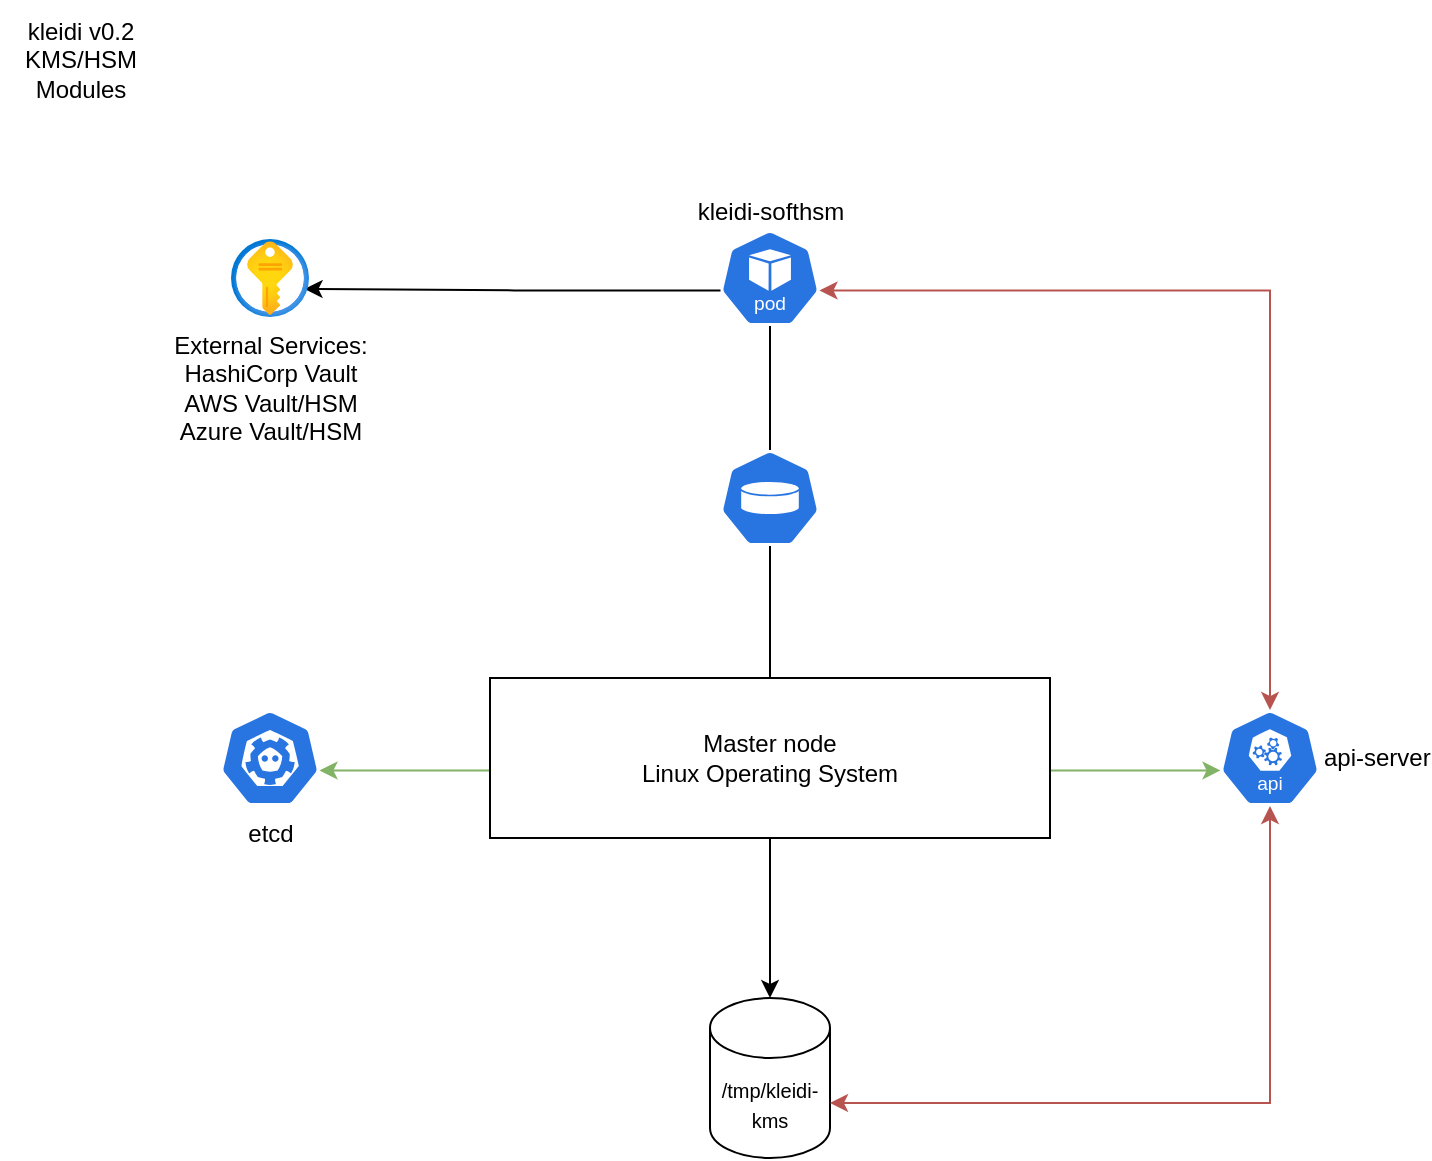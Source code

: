 <mxfile version="24.2.1" type="device">
  <diagram name="Page-1" id="hP-I53t2JYXz8ZBBUXBX">
    <mxGraphModel dx="1276" dy="888" grid="1" gridSize="10" guides="1" tooltips="1" connect="1" arrows="1" fold="1" page="1" pageScale="1" pageWidth="850" pageHeight="1100" math="0" shadow="0">
      <root>
        <mxCell id="0" />
        <mxCell id="1" parent="0" />
        <mxCell id="7oPXKLgTGgLp6nDbqEUT-3" value="&lt;span style=&quot;font-size: 10px;&quot;&gt;/tmp/kleidi-kms&lt;/span&gt;" style="shape=cylinder3;whiteSpace=wrap;html=1;boundedLbl=1;backgroundOutline=1;size=15;" vertex="1" parent="1">
          <mxGeometry x="395" y="504" width="60" height="80" as="geometry" />
        </mxCell>
        <mxCell id="7oPXKLgTGgLp6nDbqEUT-15" value="kleidi-softhsm" style="aspect=fixed;sketch=0;html=1;dashed=0;whitespace=wrap;fillColor=#2875E2;strokeColor=#ffffff;points=[[0.005,0.63,0],[0.1,0.2,0],[0.9,0.2,0],[0.5,0,0],[0.995,0.63,0],[0.72,0.99,0],[0.5,1,0],[0.28,0.99,0]];shape=mxgraph.kubernetes.icon2;kubernetesLabel=1;prIcon=pod;labelPosition=center;verticalLabelPosition=top;align=center;verticalAlign=bottom;" vertex="1" parent="1">
          <mxGeometry x="400" y="120" width="50" height="48" as="geometry" />
        </mxCell>
        <mxCell id="7oPXKLgTGgLp6nDbqEUT-35" style="edgeStyle=orthogonalEdgeStyle;rounded=0;orthogonalLoop=1;jettySize=auto;html=1;exitX=0.5;exitY=1;exitDx=0;exitDy=0;exitPerimeter=0;" edge="1" parent="1" source="7oPXKLgTGgLp6nDbqEUT-21" target="7oPXKLgTGgLp6nDbqEUT-3">
          <mxGeometry relative="1" as="geometry" />
        </mxCell>
        <mxCell id="7oPXKLgTGgLp6nDbqEUT-21" value="" style="aspect=fixed;sketch=0;html=1;dashed=0;whitespace=wrap;fillColor=#2875E2;strokeColor=#ffffff;points=[[0.005,0.63,0],[0.1,0.2,0],[0.9,0.2,0],[0.5,0,0],[0.995,0.63,0],[0.72,0.99,0],[0.5,1,0],[0.28,0.99,0]];shape=mxgraph.kubernetes.icon2;prIcon=pv" vertex="1" parent="1">
          <mxGeometry x="400" y="230" width="50" height="48" as="geometry" />
        </mxCell>
        <mxCell id="7oPXKLgTGgLp6nDbqEUT-37" value="api-server" style="aspect=fixed;sketch=0;html=1;dashed=0;whitespace=wrap;fillColor=#2875E2;strokeColor=#ffffff;points=[[0.005,0.63,0],[0.1,0.2,0],[0.9,0.2,0],[0.5,0,0],[0.995,0.63,0],[0.72,0.99,0],[0.5,1,0],[0.28,0.99,0]];shape=mxgraph.kubernetes.icon2;kubernetesLabel=1;prIcon=api;labelPosition=right;verticalLabelPosition=middle;align=left;verticalAlign=middle;" vertex="1" parent="1">
          <mxGeometry x="650" y="360" width="50" height="48" as="geometry" />
        </mxCell>
        <mxCell id="7oPXKLgTGgLp6nDbqEUT-38" value="etcd" style="aspect=fixed;sketch=0;html=1;dashed=0;whitespace=wrap;fillColor=#2875E2;strokeColor=#ffffff;points=[[0.005,0.63,0],[0.1,0.2,0],[0.9,0.2,0],[0.5,0,0],[0.995,0.63,0],[0.72,0.99,0],[0.5,1,0],[0.28,0.99,0]];shape=mxgraph.kubernetes.icon2;prIcon=etcd;labelPosition=center;verticalLabelPosition=bottom;align=center;verticalAlign=top;" vertex="1" parent="1">
          <mxGeometry x="150" y="360" width="50" height="48" as="geometry" />
        </mxCell>
        <mxCell id="7oPXKLgTGgLp6nDbqEUT-39" style="edgeStyle=orthogonalEdgeStyle;rounded=0;orthogonalLoop=1;jettySize=auto;html=1;exitX=0.5;exitY=1;exitDx=0;exitDy=0;exitPerimeter=0;entryX=1;entryY=0;entryDx=0;entryDy=52.5;entryPerimeter=0;fillColor=#f8cecc;strokeColor=#b85450;startArrow=classic;startFill=1;" edge="1" parent="1" source="7oPXKLgTGgLp6nDbqEUT-37" target="7oPXKLgTGgLp6nDbqEUT-3">
          <mxGeometry relative="1" as="geometry">
            <mxPoint x="525" y="556.5" as="targetPoint" />
          </mxGeometry>
        </mxCell>
        <mxCell id="7oPXKLgTGgLp6nDbqEUT-41" style="edgeStyle=orthogonalEdgeStyle;rounded=0;orthogonalLoop=1;jettySize=auto;html=1;exitX=0.005;exitY=0.63;exitDx=0;exitDy=0;exitPerimeter=0;entryX=0.995;entryY=0.63;entryDx=0;entryDy=0;entryPerimeter=0;fillColor=#d5e8d4;strokeColor=#82b366;startArrow=classic;startFill=1;" edge="1" parent="1" source="7oPXKLgTGgLp6nDbqEUT-37" target="7oPXKLgTGgLp6nDbqEUT-38">
          <mxGeometry relative="1" as="geometry" />
        </mxCell>
        <mxCell id="7oPXKLgTGgLp6nDbqEUT-2" value="Master node&lt;div&gt;Linux Operating System&lt;/div&gt;" style="rounded=0;whiteSpace=wrap;html=1;" vertex="1" parent="1">
          <mxGeometry x="285" y="344" width="280" height="80" as="geometry" />
        </mxCell>
        <mxCell id="7oPXKLgTGgLp6nDbqEUT-43" value="kleidi v0.2&lt;div&gt;KMS/HSM&lt;/div&gt;&lt;div&gt;Modules&lt;/div&gt;" style="text;html=1;align=center;verticalAlign=middle;resizable=0;points=[];autosize=1;strokeColor=none;fillColor=none;" vertex="1" parent="1">
          <mxGeometry x="40" y="5" width="80" height="60" as="geometry" />
        </mxCell>
        <mxCell id="7oPXKLgTGgLp6nDbqEUT-44" style="edgeStyle=orthogonalEdgeStyle;rounded=0;orthogonalLoop=1;jettySize=auto;html=1;exitX=0.995;exitY=0.63;exitDx=0;exitDy=0;exitPerimeter=0;entryX=0.5;entryY=0;entryDx=0;entryDy=0;entryPerimeter=0;startArrow=classic;startFill=1;fillColor=#f8cecc;strokeColor=#b85450;" edge="1" parent="1" source="7oPXKLgTGgLp6nDbqEUT-15" target="7oPXKLgTGgLp6nDbqEUT-37">
          <mxGeometry relative="1" as="geometry" />
        </mxCell>
        <mxCell id="7oPXKLgTGgLp6nDbqEUT-47" style="edgeStyle=orthogonalEdgeStyle;rounded=0;orthogonalLoop=1;jettySize=auto;html=1;exitX=0.5;exitY=1;exitDx=0;exitDy=0;exitPerimeter=0;entryX=0.5;entryY=0;entryDx=0;entryDy=0;entryPerimeter=0;endArrow=none;endFill=0;" edge="1" parent="1" source="7oPXKLgTGgLp6nDbqEUT-15" target="7oPXKLgTGgLp6nDbqEUT-21">
          <mxGeometry relative="1" as="geometry" />
        </mxCell>
        <mxCell id="7oPXKLgTGgLp6nDbqEUT-51" value="" style="edgeStyle=orthogonalEdgeStyle;rounded=0;orthogonalLoop=1;jettySize=auto;html=1;exitX=0.005;exitY=0.63;exitDx=0;exitDy=0;exitPerimeter=0;entryX=0.943;entryY=0.64;entryDx=0;entryDy=0;entryPerimeter=0;" edge="1" parent="1" source="7oPXKLgTGgLp6nDbqEUT-15" target="7oPXKLgTGgLp6nDbqEUT-49">
          <mxGeometry relative="1" as="geometry">
            <mxPoint x="400" y="150" as="sourcePoint" />
            <mxPoint x="100" y="150" as="targetPoint" />
          </mxGeometry>
        </mxCell>
        <mxCell id="7oPXKLgTGgLp6nDbqEUT-49" value="&lt;div&gt;External Services:&lt;/div&gt;HashiCorp Vault&lt;div&gt;AWS Vault/HSM&lt;/div&gt;&lt;div&gt;Azure Vault/HSM&lt;/div&gt;" style="image;aspect=fixed;html=1;points=[];align=center;fontSize=12;image=img/lib/azure2/security/Key_Vaults.svg;" vertex="1" parent="1">
          <mxGeometry x="155.5" y="124.5" width="39" height="39" as="geometry" />
        </mxCell>
      </root>
    </mxGraphModel>
  </diagram>
</mxfile>

